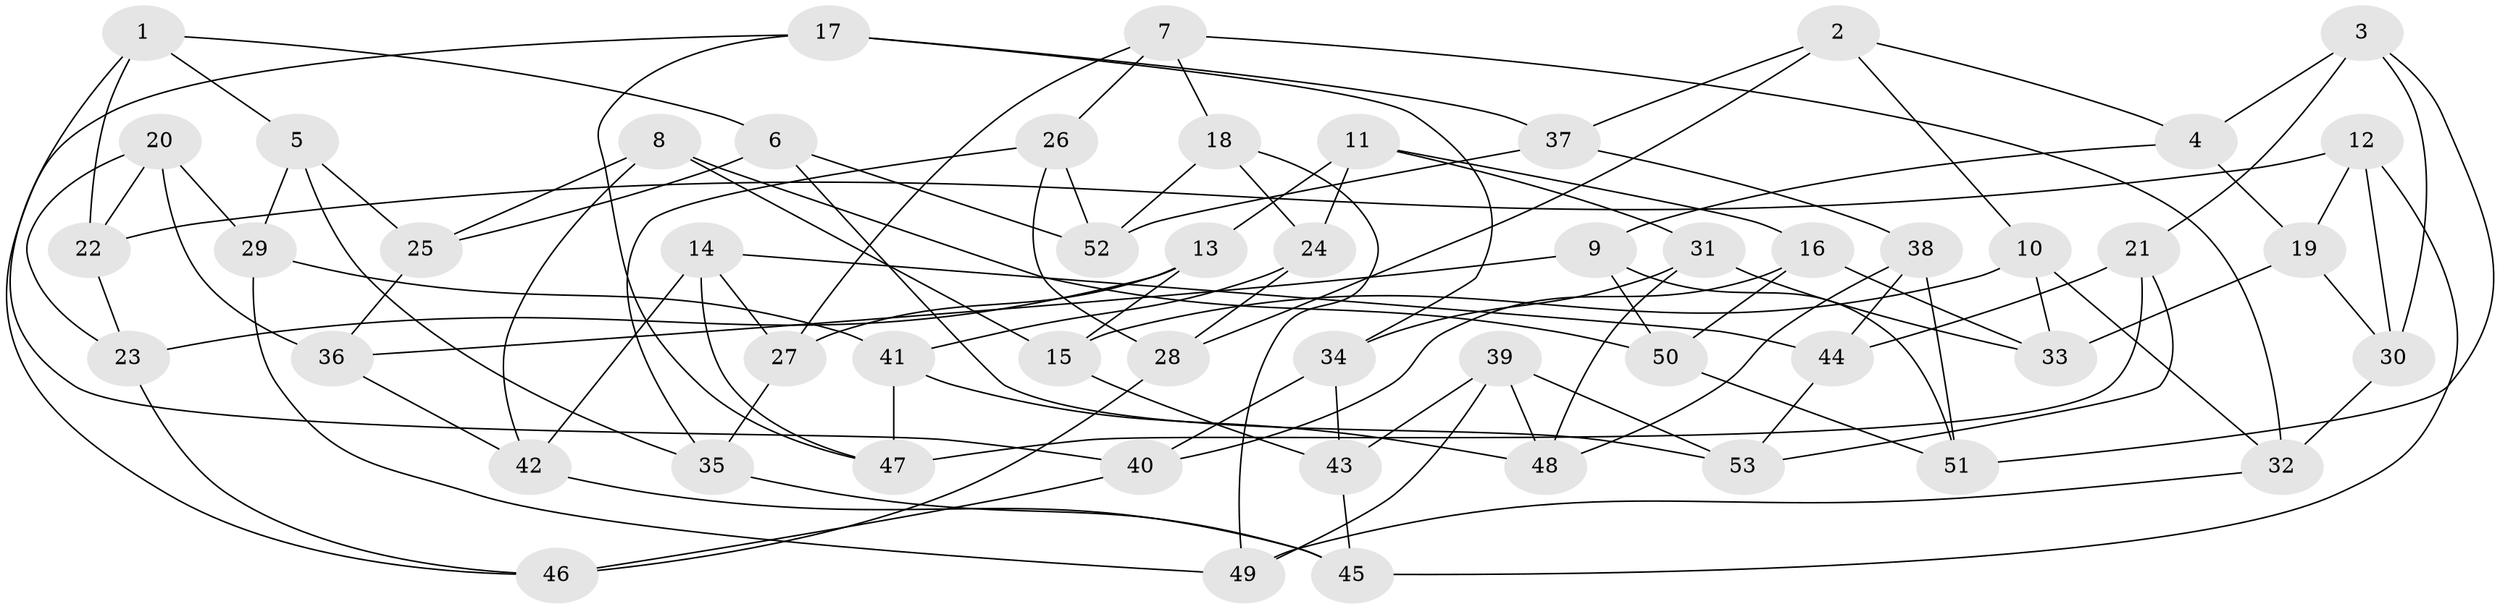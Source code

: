 // coarse degree distribution, {7: 0.037037037037037035, 3: 0.18518518518518517, 9: 0.07407407407407407, 4: 0.5185185185185185, 6: 0.07407407407407407, 10: 0.07407407407407407, 8: 0.037037037037037035}
// Generated by graph-tools (version 1.1) at 2025/53/03/04/25 22:53:55]
// undirected, 53 vertices, 106 edges
graph export_dot {
  node [color=gray90,style=filled];
  1;
  2;
  3;
  4;
  5;
  6;
  7;
  8;
  9;
  10;
  11;
  12;
  13;
  14;
  15;
  16;
  17;
  18;
  19;
  20;
  21;
  22;
  23;
  24;
  25;
  26;
  27;
  28;
  29;
  30;
  31;
  32;
  33;
  34;
  35;
  36;
  37;
  38;
  39;
  40;
  41;
  42;
  43;
  44;
  45;
  46;
  47;
  48;
  49;
  50;
  51;
  52;
  53;
  1 -- 5;
  1 -- 40;
  1 -- 6;
  1 -- 22;
  2 -- 10;
  2 -- 28;
  2 -- 4;
  2 -- 37;
  3 -- 30;
  3 -- 21;
  3 -- 4;
  3 -- 51;
  4 -- 19;
  4 -- 9;
  5 -- 25;
  5 -- 29;
  5 -- 35;
  6 -- 52;
  6 -- 53;
  6 -- 25;
  7 -- 26;
  7 -- 32;
  7 -- 18;
  7 -- 27;
  8 -- 50;
  8 -- 42;
  8 -- 15;
  8 -- 25;
  9 -- 51;
  9 -- 50;
  9 -- 36;
  10 -- 15;
  10 -- 32;
  10 -- 33;
  11 -- 16;
  11 -- 31;
  11 -- 13;
  11 -- 24;
  12 -- 22;
  12 -- 19;
  12 -- 30;
  12 -- 45;
  13 -- 15;
  13 -- 27;
  13 -- 23;
  14 -- 42;
  14 -- 47;
  14 -- 44;
  14 -- 27;
  15 -- 43;
  16 -- 50;
  16 -- 33;
  16 -- 40;
  17 -- 37;
  17 -- 47;
  17 -- 34;
  17 -- 46;
  18 -- 24;
  18 -- 49;
  18 -- 52;
  19 -- 30;
  19 -- 33;
  20 -- 23;
  20 -- 36;
  20 -- 22;
  20 -- 29;
  21 -- 53;
  21 -- 47;
  21 -- 44;
  22 -- 23;
  23 -- 46;
  24 -- 41;
  24 -- 28;
  25 -- 36;
  26 -- 28;
  26 -- 35;
  26 -- 52;
  27 -- 35;
  28 -- 46;
  29 -- 49;
  29 -- 41;
  30 -- 32;
  31 -- 48;
  31 -- 34;
  31 -- 33;
  32 -- 49;
  34 -- 43;
  34 -- 40;
  35 -- 45;
  36 -- 42;
  37 -- 38;
  37 -- 52;
  38 -- 44;
  38 -- 51;
  38 -- 48;
  39 -- 53;
  39 -- 49;
  39 -- 48;
  39 -- 43;
  40 -- 46;
  41 -- 47;
  41 -- 48;
  42 -- 45;
  43 -- 45;
  44 -- 53;
  50 -- 51;
}
